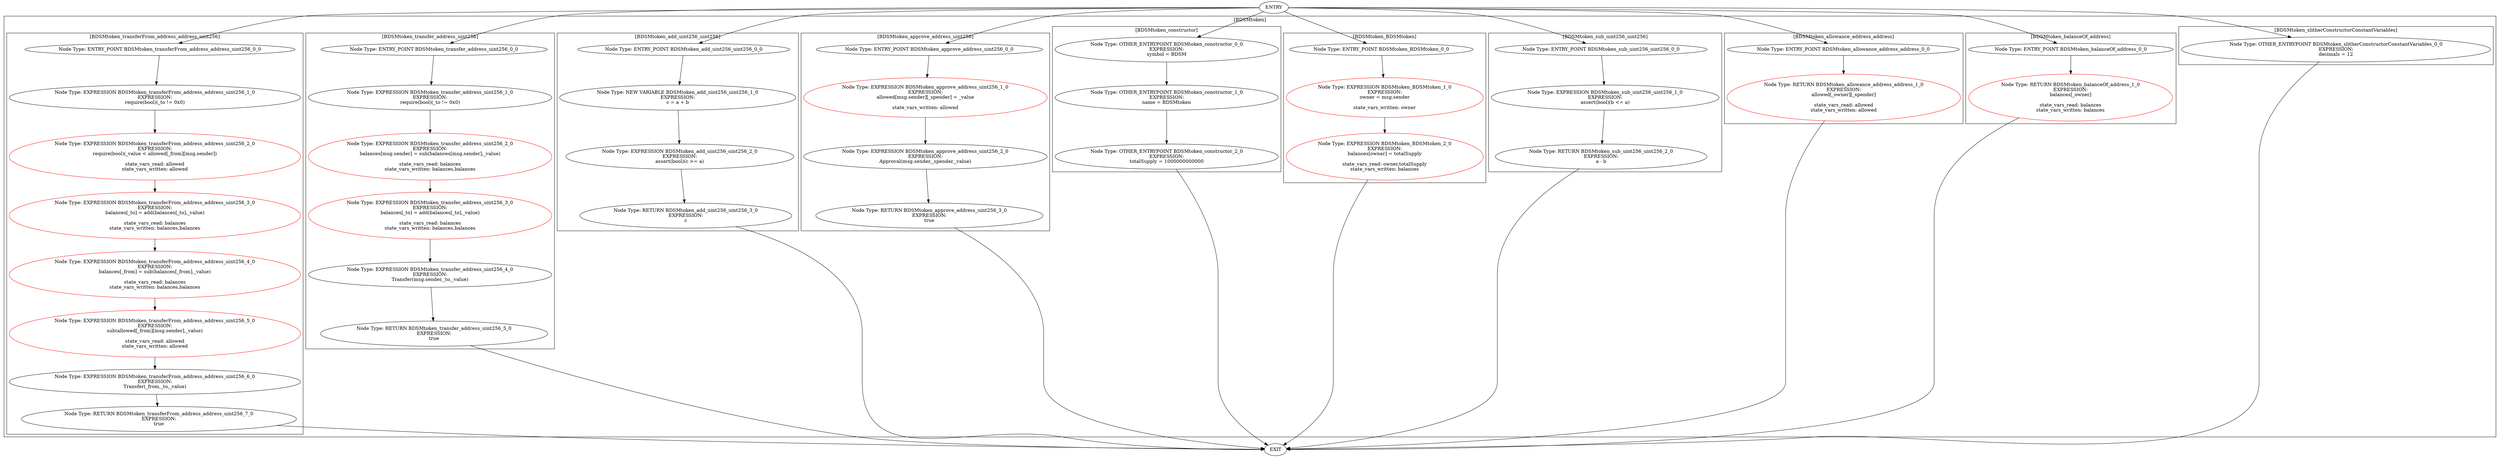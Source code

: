 strict digraph {
subgraph cluster_BDSMtoken  {
label = "[BDSMtoken]" 
subgraph cluster_BDSMtoken_transferFrom_address_address_uint256 {
label = "[BDSMtoken_transferFrom_address_address_uint256]" 
"BDSMtoken_transferFrom_address_address_uint256_6_0" [label="Node Type: EXPRESSION BDSMtoken_transferFrom_address_address_uint256_6_0
EXPRESSION:
Transfer(_from,_to,_value)
" color="black"];

"BDSMtoken_transferFrom_address_address_uint256_2_0" [label="Node Type: EXPRESSION BDSMtoken_transferFrom_address_address_uint256_2_0
EXPRESSION:
require(bool)(_value < allowed[_from][msg.sender])

state_vars_read: allowed
state_vars_written: allowed" color="red"];

"BDSMtoken_transferFrom_address_address_uint256_4_0" [label="Node Type: EXPRESSION BDSMtoken_transferFrom_address_address_uint256_4_0
EXPRESSION:
balances[_from] = sub(balances[_from],_value)

state_vars_read: balances
state_vars_written: balances,balances" color="red"];

"BDSMtoken_transferFrom_address_address_uint256_3_0" [label="Node Type: EXPRESSION BDSMtoken_transferFrom_address_address_uint256_3_0
EXPRESSION:
balances[_to] = add(balances[_to],_value)

state_vars_read: balances
state_vars_written: balances,balances" color="red"];

"BDSMtoken_transferFrom_address_address_uint256_1_0" [label="Node Type: EXPRESSION BDSMtoken_transferFrom_address_address_uint256_1_0
EXPRESSION:
require(bool)(_to != 0x0)
" color="black"];

"BDSMtoken_transferFrom_address_address_uint256_7_0" [label="Node Type: RETURN BDSMtoken_transferFrom_address_address_uint256_7_0
EXPRESSION:
true
" color="black"];

"BDSMtoken_transferFrom_address_address_uint256_0_0" [label="Node Type: ENTRY_POINT BDSMtoken_transferFrom_address_address_uint256_0_0
" color="black"];

"BDSMtoken_transferFrom_address_address_uint256_5_0" [label="Node Type: EXPRESSION BDSMtoken_transferFrom_address_address_uint256_5_0
EXPRESSION:
sub(allowed[_from][msg.sender],_value)

state_vars_read: allowed
state_vars_written: allowed" color="red"];

}
subgraph cluster_BDSMtoken_allowance_address_address {
label = "[BDSMtoken_allowance_address_address]" 
"BDSMtoken_allowance_address_address_0_0" [label="Node Type: ENTRY_POINT BDSMtoken_allowance_address_address_0_0
" color="black"];

"BDSMtoken_allowance_address_address_1_0" [label="Node Type: RETURN BDSMtoken_allowance_address_address_1_0
EXPRESSION:
allowed[_owner][_spender]

state_vars_read: allowed
state_vars_written: allowed" color="red"];

}
subgraph cluster_BDSMtoken_add_uint256_uint256 {
label = "[BDSMtoken_add_uint256_uint256]" 
"BDSMtoken_add_uint256_uint256_3_0" [label="Node Type: RETURN BDSMtoken_add_uint256_uint256_3_0
EXPRESSION:
c
" color="black"];

"BDSMtoken_add_uint256_uint256_0_0" [label="Node Type: ENTRY_POINT BDSMtoken_add_uint256_uint256_0_0
" color="black"];

"BDSMtoken_add_uint256_uint256_1_0" [label="Node Type: NEW VARIABLE BDSMtoken_add_uint256_uint256_1_0
EXPRESSION:
c = a + b
" color="black"];

"BDSMtoken_add_uint256_uint256_2_0" [label="Node Type: EXPRESSION BDSMtoken_add_uint256_uint256_2_0
EXPRESSION:
assert(bool)(c >= a)
" color="black"];

}
subgraph cluster_BDSMtoken_transfer_address_uint256 {
label = "[BDSMtoken_transfer_address_uint256]" 
"BDSMtoken_transfer_address_uint256_0_0" [label="Node Type: ENTRY_POINT BDSMtoken_transfer_address_uint256_0_0
" color="black"];

"BDSMtoken_transfer_address_uint256_5_0" [label="Node Type: RETURN BDSMtoken_transfer_address_uint256_5_0
EXPRESSION:
true
" color="black"];

"BDSMtoken_transfer_address_uint256_2_0" [label="Node Type: EXPRESSION BDSMtoken_transfer_address_uint256_2_0
EXPRESSION:
balances[msg.sender] = sub(balances[msg.sender],_value)

state_vars_read: balances
state_vars_written: balances,balances" color="red"];

"BDSMtoken_transfer_address_uint256_4_0" [label="Node Type: EXPRESSION BDSMtoken_transfer_address_uint256_4_0
EXPRESSION:
Transfer(msg.sender,_to,_value)
" color="black"];

"BDSMtoken_transfer_address_uint256_1_0" [label="Node Type: EXPRESSION BDSMtoken_transfer_address_uint256_1_0
EXPRESSION:
require(bool)(_to != 0x0)
" color="black"];

"BDSMtoken_transfer_address_uint256_3_0" [label="Node Type: EXPRESSION BDSMtoken_transfer_address_uint256_3_0
EXPRESSION:
balances[_to] = add(balances[_to],_value)

state_vars_read: balances
state_vars_written: balances,balances" color="red"];

}
subgraph cluster_BDSMtoken_balanceOf_address {
label = "[BDSMtoken_balanceOf_address]" 
"BDSMtoken_balanceOf_address_1_0" [label="Node Type: RETURN BDSMtoken_balanceOf_address_1_0
EXPRESSION:
balances[_owner]

state_vars_read: balances
state_vars_written: balances" color="red"];

"BDSMtoken_balanceOf_address_0_0" [label="Node Type: ENTRY_POINT BDSMtoken_balanceOf_address_0_0
" color="black"];

}
subgraph cluster_BDSMtoken_constructor {
label = "[BDSMtoken_constructor]" 
"BDSMtoken_constructor_0_0" [label="Node Type: OTHER_ENTRYPOINT BDSMtoken_constructor_0_0
EXPRESSION:
symbol = BDSM
" color="black"];

"BDSMtoken_constructor_1_0" [label="Node Type: OTHER_ENTRYPOINT BDSMtoken_constructor_1_0
EXPRESSION:
name = BDSMtoken
" color="black"];

"BDSMtoken_constructor_2_0" [label="Node Type: OTHER_ENTRYPOINT BDSMtoken_constructor_2_0
EXPRESSION:
totalSupply = 1000000000000
" color="black"];

}
subgraph cluster_BDSMtoken_BDSMtoken {
label = "[BDSMtoken_BDSMtoken]" 
"BDSMtoken_BDSMtoken_2_0" [label="Node Type: EXPRESSION BDSMtoken_BDSMtoken_2_0
EXPRESSION:
balances[owner] = totalSupply

state_vars_read: owner,totalSupply
state_vars_written: balances" color="red"];

"BDSMtoken_BDSMtoken_0_0" [label="Node Type: ENTRY_POINT BDSMtoken_BDSMtoken_0_0
" color="black"];

"BDSMtoken_BDSMtoken_1_0" [label="Node Type: EXPRESSION BDSMtoken_BDSMtoken_1_0
EXPRESSION:
owner = msg.sender

state_vars_written: owner" color="red"];

}
subgraph cluster_BDSMtoken_approve_address_uint256 {
label = "[BDSMtoken_approve_address_uint256]" 
"BDSMtoken_approve_address_uint256_3_0" [label="Node Type: RETURN BDSMtoken_approve_address_uint256_3_0
EXPRESSION:
true
" color="black"];

"BDSMtoken_approve_address_uint256_0_0" [label="Node Type: ENTRY_POINT BDSMtoken_approve_address_uint256_0_0
" color="black"];

"BDSMtoken_approve_address_uint256_1_0" [label="Node Type: EXPRESSION BDSMtoken_approve_address_uint256_1_0
EXPRESSION:
allowed[msg.sender][_spender] = _value

state_vars_written: allowed" color="red"];

"BDSMtoken_approve_address_uint256_2_0" [label="Node Type: EXPRESSION BDSMtoken_approve_address_uint256_2_0
EXPRESSION:
Approval(msg.sender,_spender,_value)
" color="black"];

}
subgraph cluster_BDSMtoken_sub_uint256_uint256 {
label = "[BDSMtoken_sub_uint256_uint256]" 
"BDSMtoken_sub_uint256_uint256_2_0" [label="Node Type: RETURN BDSMtoken_sub_uint256_uint256_2_0
EXPRESSION:
a - b
" color="black"];

"BDSMtoken_sub_uint256_uint256_0_0" [label="Node Type: ENTRY_POINT BDSMtoken_sub_uint256_uint256_0_0
" color="black"];

"BDSMtoken_sub_uint256_uint256_1_0" [label="Node Type: EXPRESSION BDSMtoken_sub_uint256_uint256_1_0
EXPRESSION:
assert(bool)(b <= a)
" color="black"];

}
subgraph cluster_BDSMtoken_slitherConstructorConstantVariables {
label = "[BDSMtoken_slitherConstructorConstantVariables]" 
"BDSMtoken_slitherConstructorConstantVariables_0_0" [label="Node Type: OTHER_ENTRYPOINT BDSMtoken_slitherConstructorConstantVariables_0_0
EXPRESSION:
decimals = 12
" color="black"];

}
}
"BDSMtoken_allowance_address_address_0_0" -> "BDSMtoken_allowance_address_address_1_0" [color="black"]
"ENTRY" -> "BDSMtoken_BDSMtoken_0_0" [color="black"]
"BDSMtoken_approve_address_uint256_0_0" -> "BDSMtoken_approve_address_uint256_1_0" [color="black"]
"ENTRY" -> "BDSMtoken_transfer_address_uint256_0_0" [color="black"]
"BDSMtoken_approve_address_uint256_1_0" -> "BDSMtoken_approve_address_uint256_2_0" [color="black"]
"ENTRY" -> "BDSMtoken_slitherConstructorConstantVariables_0_0" [color="black"]
"BDSMtoken_BDSMtoken_1_0" -> "BDSMtoken_BDSMtoken_2_0" [color="black"]
"BDSMtoken_approve_address_uint256_2_0" -> "BDSMtoken_approve_address_uint256_3_0" [color="black"]
"ENTRY" -> "BDSMtoken_approve_address_uint256_0_0" [color="black"]
"BDSMtoken_constructor_0_0" -> "BDSMtoken_constructor_1_0" [color="black"]
"ENTRY" -> "BDSMtoken_transferFrom_address_address_uint256_0_0" [color="black"]
"BDSMtoken_constructor_1_0" -> "BDSMtoken_constructor_2_0" [color="black"]
"ENTRY" -> "BDSMtoken_balanceOf_address_0_0" [color="black"]
"BDSMtoken_constructor_2_0" -> "EXIT" [color="black"]
"BDSMtoken_transferFrom_address_address_uint256_6_0" -> "BDSMtoken_transferFrom_address_address_uint256_7_0" [color="black"]
"BDSMtoken_add_uint256_uint256_3_0" -> "EXIT" [color="black"]
"BDSMtoken_approve_address_uint256_3_0" -> "EXIT" [color="black"]
"BDSMtoken_transfer_address_uint256_2_0" -> "BDSMtoken_transfer_address_uint256_3_0" [color="black"]
"BDSMtoken_transferFrom_address_address_uint256_7_0" -> "EXIT" [color="black"]
"BDSMtoken_transferFrom_address_address_uint256_2_0" -> "BDSMtoken_transferFrom_address_address_uint256_3_0" [color="black"]
"ENTRY" -> "BDSMtoken_allowance_address_address_0_0" [color="black"]
"BDSMtoken_slitherConstructorConstantVariables_0_0" -> "EXIT" [color="black"]
"BDSMtoken_allowance_address_address_1_0" -> "EXIT" [color="black"]
"BDSMtoken_sub_uint256_uint256_2_0" -> "EXIT" [color="black"]
"BDSMtoken_sub_uint256_uint256_1_0" -> "BDSMtoken_sub_uint256_uint256_2_0" [color="black"]
"BDSMtoken_BDSMtoken_2_0" -> "EXIT" [color="black"]
"BDSMtoken_sub_uint256_uint256_0_0" -> "BDSMtoken_sub_uint256_uint256_1_0" [color="black"]
"BDSMtoken_balanceOf_address_1_0" -> "EXIT" [color="black"]
"BDSMtoken_add_uint256_uint256_2_0" -> "BDSMtoken_add_uint256_uint256_3_0" [color="black"]
"BDSMtoken_transfer_address_uint256_5_0" -> "EXIT" [color="black"]
"BDSMtoken_transfer_address_uint256_0_0" -> "BDSMtoken_transfer_address_uint256_1_0" [color="black"]
"BDSMtoken_transferFrom_address_address_uint256_4_0" -> "BDSMtoken_transferFrom_address_address_uint256_5_0" [color="black"]
"BDSMtoken_transfer_address_uint256_4_0" -> "BDSMtoken_transfer_address_uint256_5_0" [color="black"]
"BDSMtoken_transferFrom_address_address_uint256_5_0" -> "BDSMtoken_transferFrom_address_address_uint256_6_0" [color="black"]
"BDSMtoken_transferFrom_address_address_uint256_0_0" -> "BDSMtoken_transferFrom_address_address_uint256_1_0" [color="black"]
"BDSMtoken_transferFrom_address_address_uint256_1_0" -> "BDSMtoken_transferFrom_address_address_uint256_2_0" [color="black"]
"BDSMtoken_add_uint256_uint256_1_0" -> "BDSMtoken_add_uint256_uint256_2_0" [color="black"]
"BDSMtoken_transfer_address_uint256_3_0" -> "BDSMtoken_transfer_address_uint256_4_0" [color="black"]
"BDSMtoken_add_uint256_uint256_0_0" -> "BDSMtoken_add_uint256_uint256_1_0" [color="black"]
"BDSMtoken_transfer_address_uint256_1_0" -> "BDSMtoken_transfer_address_uint256_2_0" [color="black"]
"BDSMtoken_balanceOf_address_0_0" -> "BDSMtoken_balanceOf_address_1_0" [color="black"]
"ENTRY" -> "BDSMtoken_constructor_0_0" [color="black"]
"ENTRY" -> "BDSMtoken_sub_uint256_uint256_0_0" [color="black"]
"BDSMtoken_transferFrom_address_address_uint256_3_0" -> "BDSMtoken_transferFrom_address_address_uint256_4_0" [color="black"]
"BDSMtoken_BDSMtoken_0_0" -> "BDSMtoken_BDSMtoken_1_0" [color="black"]
"ENTRY" -> "BDSMtoken_add_uint256_uint256_0_0" [color="black"]
}